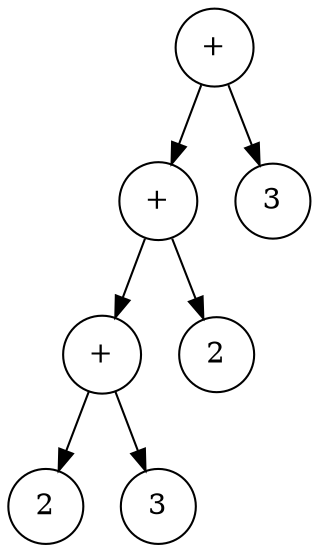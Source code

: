 digraph G {
	node [shape="circle"];
	0 [ label="+" ];
	0 -> 1; 
	0 -> 2; 
	1 [ label="+" ];
	1 -> 3; 
	1 -> 4; 
	2 [ label="3" ];
	3 [ label="+" ];
	3 -> 5; 
	3 -> 6; 
	4 [ label="2" ];
	5 [ label="2" ];
	6 [ label="3" ];
}